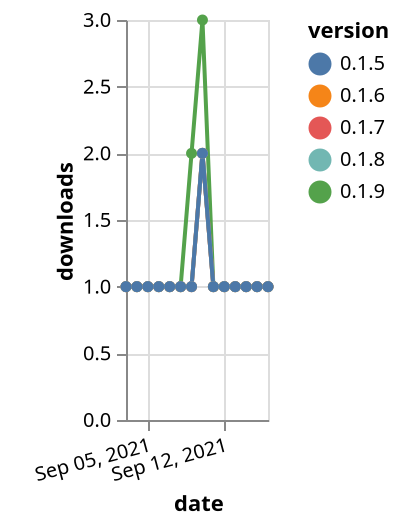 {"$schema": "https://vega.github.io/schema/vega-lite/v5.json", "description": "A simple bar chart with embedded data.", "data": {"values": [{"date": "2021-09-03", "total": 182, "delta": 1, "version": "0.1.9"}, {"date": "2021-09-04", "total": 183, "delta": 1, "version": "0.1.9"}, {"date": "2021-09-05", "total": 184, "delta": 1, "version": "0.1.9"}, {"date": "2021-09-06", "total": 185, "delta": 1, "version": "0.1.9"}, {"date": "2021-09-07", "total": 186, "delta": 1, "version": "0.1.9"}, {"date": "2021-09-08", "total": 187, "delta": 1, "version": "0.1.9"}, {"date": "2021-09-09", "total": 189, "delta": 2, "version": "0.1.9"}, {"date": "2021-09-10", "total": 192, "delta": 3, "version": "0.1.9"}, {"date": "2021-09-11", "total": 193, "delta": 1, "version": "0.1.9"}, {"date": "2021-09-12", "total": 194, "delta": 1, "version": "0.1.9"}, {"date": "2021-09-13", "total": 195, "delta": 1, "version": "0.1.9"}, {"date": "2021-09-14", "total": 196, "delta": 1, "version": "0.1.9"}, {"date": "2021-09-15", "total": 197, "delta": 1, "version": "0.1.9"}, {"date": "2021-09-16", "total": 198, "delta": 1, "version": "0.1.9"}, {"date": "2021-09-03", "total": 128, "delta": 1, "version": "0.1.6"}, {"date": "2021-09-04", "total": 129, "delta": 1, "version": "0.1.6"}, {"date": "2021-09-05", "total": 130, "delta": 1, "version": "0.1.6"}, {"date": "2021-09-06", "total": 131, "delta": 1, "version": "0.1.6"}, {"date": "2021-09-07", "total": 132, "delta": 1, "version": "0.1.6"}, {"date": "2021-09-08", "total": 133, "delta": 1, "version": "0.1.6"}, {"date": "2021-09-09", "total": 134, "delta": 1, "version": "0.1.6"}, {"date": "2021-09-10", "total": 136, "delta": 2, "version": "0.1.6"}, {"date": "2021-09-11", "total": 137, "delta": 1, "version": "0.1.6"}, {"date": "2021-09-12", "total": 138, "delta": 1, "version": "0.1.6"}, {"date": "2021-09-13", "total": 139, "delta": 1, "version": "0.1.6"}, {"date": "2021-09-14", "total": 140, "delta": 1, "version": "0.1.6"}, {"date": "2021-09-15", "total": 141, "delta": 1, "version": "0.1.6"}, {"date": "2021-09-16", "total": 142, "delta": 1, "version": "0.1.6"}, {"date": "2021-09-03", "total": 138, "delta": 1, "version": "0.1.7"}, {"date": "2021-09-04", "total": 139, "delta": 1, "version": "0.1.7"}, {"date": "2021-09-05", "total": 140, "delta": 1, "version": "0.1.7"}, {"date": "2021-09-06", "total": 141, "delta": 1, "version": "0.1.7"}, {"date": "2021-09-07", "total": 142, "delta": 1, "version": "0.1.7"}, {"date": "2021-09-08", "total": 143, "delta": 1, "version": "0.1.7"}, {"date": "2021-09-09", "total": 144, "delta": 1, "version": "0.1.7"}, {"date": "2021-09-10", "total": 146, "delta": 2, "version": "0.1.7"}, {"date": "2021-09-11", "total": 147, "delta": 1, "version": "0.1.7"}, {"date": "2021-09-12", "total": 148, "delta": 1, "version": "0.1.7"}, {"date": "2021-09-13", "total": 149, "delta": 1, "version": "0.1.7"}, {"date": "2021-09-14", "total": 150, "delta": 1, "version": "0.1.7"}, {"date": "2021-09-15", "total": 151, "delta": 1, "version": "0.1.7"}, {"date": "2021-09-16", "total": 152, "delta": 1, "version": "0.1.7"}, {"date": "2021-09-03", "total": 135, "delta": 1, "version": "0.1.8"}, {"date": "2021-09-04", "total": 136, "delta": 1, "version": "0.1.8"}, {"date": "2021-09-05", "total": 137, "delta": 1, "version": "0.1.8"}, {"date": "2021-09-06", "total": 138, "delta": 1, "version": "0.1.8"}, {"date": "2021-09-07", "total": 139, "delta": 1, "version": "0.1.8"}, {"date": "2021-09-08", "total": 140, "delta": 1, "version": "0.1.8"}, {"date": "2021-09-09", "total": 141, "delta": 1, "version": "0.1.8"}, {"date": "2021-09-10", "total": 143, "delta": 2, "version": "0.1.8"}, {"date": "2021-09-11", "total": 144, "delta": 1, "version": "0.1.8"}, {"date": "2021-09-12", "total": 145, "delta": 1, "version": "0.1.8"}, {"date": "2021-09-13", "total": 146, "delta": 1, "version": "0.1.8"}, {"date": "2021-09-14", "total": 147, "delta": 1, "version": "0.1.8"}, {"date": "2021-09-15", "total": 148, "delta": 1, "version": "0.1.8"}, {"date": "2021-09-16", "total": 149, "delta": 1, "version": "0.1.8"}, {"date": "2021-09-03", "total": 140, "delta": 1, "version": "0.1.5"}, {"date": "2021-09-04", "total": 141, "delta": 1, "version": "0.1.5"}, {"date": "2021-09-05", "total": 142, "delta": 1, "version": "0.1.5"}, {"date": "2021-09-06", "total": 143, "delta": 1, "version": "0.1.5"}, {"date": "2021-09-07", "total": 144, "delta": 1, "version": "0.1.5"}, {"date": "2021-09-08", "total": 145, "delta": 1, "version": "0.1.5"}, {"date": "2021-09-09", "total": 146, "delta": 1, "version": "0.1.5"}, {"date": "2021-09-10", "total": 148, "delta": 2, "version": "0.1.5"}, {"date": "2021-09-11", "total": 149, "delta": 1, "version": "0.1.5"}, {"date": "2021-09-12", "total": 150, "delta": 1, "version": "0.1.5"}, {"date": "2021-09-13", "total": 151, "delta": 1, "version": "0.1.5"}, {"date": "2021-09-14", "total": 152, "delta": 1, "version": "0.1.5"}, {"date": "2021-09-15", "total": 153, "delta": 1, "version": "0.1.5"}, {"date": "2021-09-16", "total": 154, "delta": 1, "version": "0.1.5"}]}, "width": "container", "mark": {"type": "line", "point": {"filled": true}}, "encoding": {"x": {"field": "date", "type": "temporal", "timeUnit": "yearmonthdate", "title": "date", "axis": {"labelAngle": -15}}, "y": {"field": "delta", "type": "quantitative", "title": "downloads"}, "color": {"field": "version", "type": "nominal"}, "tooltip": {"field": "delta"}}}